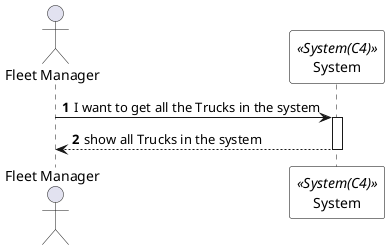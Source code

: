 @startuml getAllTruckSSD
autonumber

skinparam sequence {
ParticipantBorderColor black
ParticipantBackgroundColor white
}

actor "Fleet Manager" as manager
participant System as system <<System(C4)>>


manager -> system: I want to get all the Trucks in the system
activate system

system --> manager: show all Trucks in the system
deactivate system

deactivate system
deactivate manager

@enduml